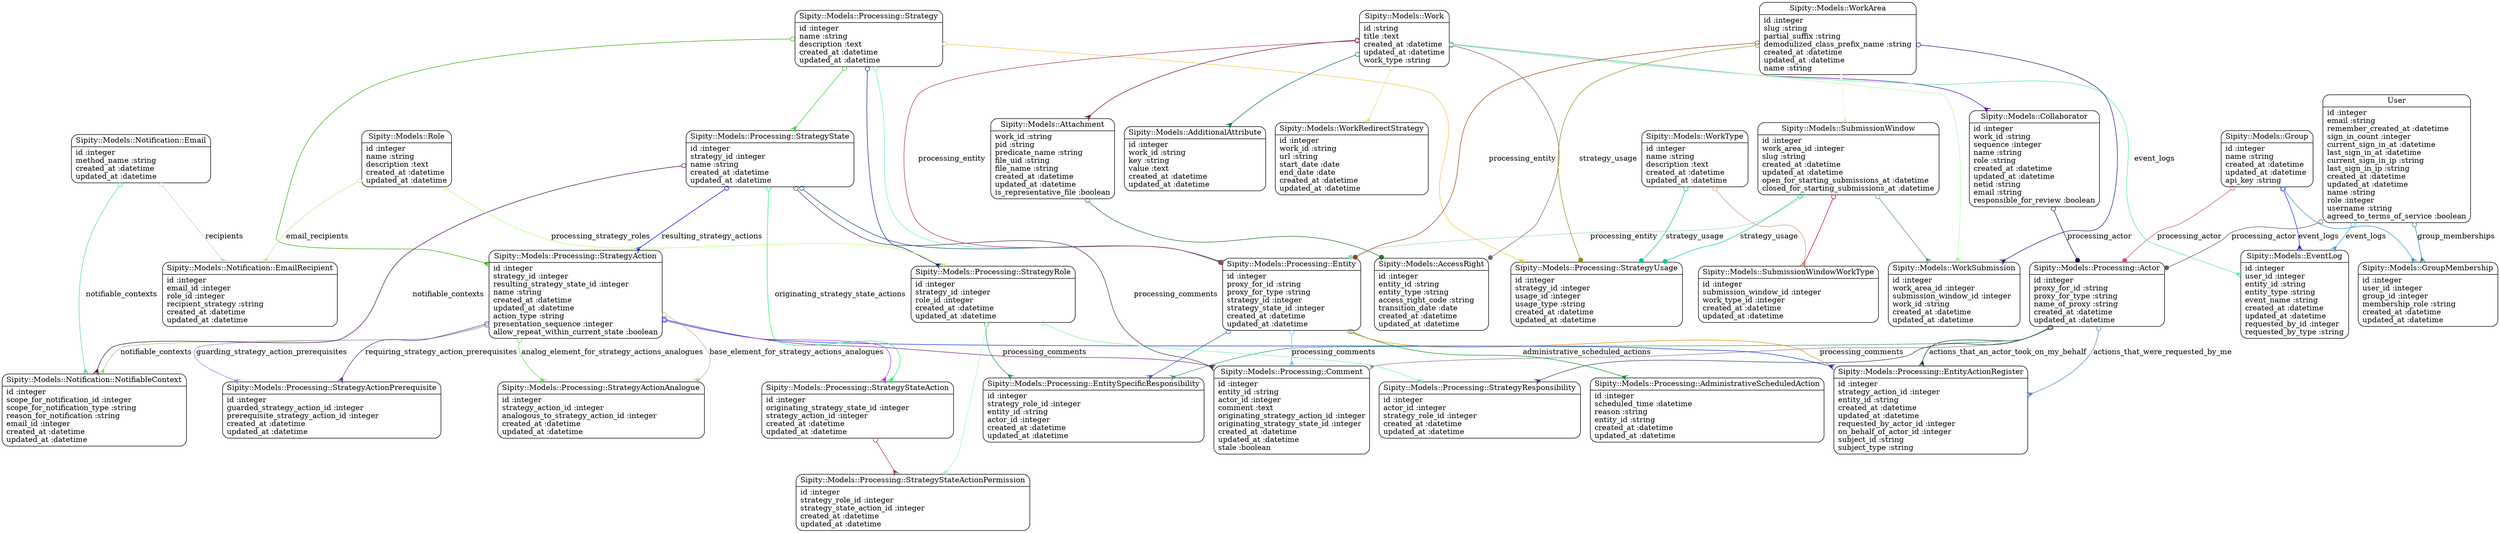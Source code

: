 digraph models_diagram {
	graph[overlap=false, splines=true]
	"Sipity::Models::AccessRight" [shape=Mrecord, label="{Sipity::Models::AccessRight|id :integer\lentity_id :string\lentity_type :string\laccess_right_code :string\ltransition_date :date\lcreated_at :datetime\lupdated_at :datetime\l}"]
	"Sipity::Models::AdditionalAttribute" [shape=Mrecord, label="{Sipity::Models::AdditionalAttribute|id :integer\lwork_id :string\lkey :string\lvalue :text\lcreated_at :datetime\lupdated_at :datetime\l}"]
	"Sipity::Models::Attachment" [shape=Mrecord, label="{Sipity::Models::Attachment|work_id :string\lpid :string\lpredicate_name :string\lfile_uid :string\lfile_name :string\lcreated_at :datetime\lupdated_at :datetime\lis_representative_file :boolean\l}"]
	"Sipity::Models::Collaborator" [shape=Mrecord, label="{Sipity::Models::Collaborator|id :integer\lwork_id :string\lsequence :integer\lname :string\lrole :string\lcreated_at :datetime\lupdated_at :datetime\lnetid :string\lemail :string\lresponsible_for_review :boolean\l}"]
	"Sipity::Models::EventLog" [shape=Mrecord, label="{Sipity::Models::EventLog|id :integer\luser_id :integer\lentity_id :string\lentity_type :string\levent_name :string\lcreated_at :datetime\lupdated_at :datetime\lrequested_by_id :integer\lrequested_by_type :string\l}"]
	"Sipity::Models::Group" [shape=Mrecord, label="{Sipity::Models::Group|id :integer\lname :string\lcreated_at :datetime\lupdated_at :datetime\lapi_key :string\l}"]
	"Sipity::Models::GroupMembership" [shape=Mrecord, label="{Sipity::Models::GroupMembership|id :integer\luser_id :integer\lgroup_id :integer\lmembership_role :string\lcreated_at :datetime\lupdated_at :datetime\l}"]
	"Sipity::Models::Notification::Email" [shape=Mrecord, label="{Sipity::Models::Notification::Email|id :integer\lmethod_name :string\lcreated_at :datetime\lupdated_at :datetime\l}"]
	"Sipity::Models::Notification::EmailRecipient" [shape=Mrecord, label="{Sipity::Models::Notification::EmailRecipient|id :integer\lemail_id :integer\lrole_id :integer\lrecipient_strategy :string\lcreated_at :datetime\lupdated_at :datetime\l}"]
	"Sipity::Models::Notification::NotifiableContext" [shape=Mrecord, label="{Sipity::Models::Notification::NotifiableContext|id :integer\lscope_for_notification_id :integer\lscope_for_notification_type :string\lreason_for_notification :string\lemail_id :integer\lcreated_at :datetime\lupdated_at :datetime\l}"]
	"Sipity::Models::Processing::Actor" [shape=Mrecord, label="{Sipity::Models::Processing::Actor|id :integer\lproxy_for_id :string\lproxy_for_type :string\lname_of_proxy :string\lcreated_at :datetime\lupdated_at :datetime\l}"]
	"Sipity::Models::Processing::AdministrativeScheduledAction" [shape=Mrecord, label="{Sipity::Models::Processing::AdministrativeScheduledAction|id :integer\lscheduled_time :datetime\lreason :string\lentity_id :string\lcreated_at :datetime\lupdated_at :datetime\l}"]
	"Sipity::Models::Processing::Comment" [shape=Mrecord, label="{Sipity::Models::Processing::Comment|id :integer\lentity_id :string\lactor_id :integer\lcomment :text\loriginating_strategy_action_id :integer\loriginating_strategy_state_id :integer\lcreated_at :datetime\lupdated_at :datetime\lstale :boolean\l}"]
	"Sipity::Models::Processing::Entity" [shape=Mrecord, label="{Sipity::Models::Processing::Entity|id :integer\lproxy_for_id :string\lproxy_for_type :string\lstrategy_id :integer\lstrategy_state_id :integer\lcreated_at :datetime\lupdated_at :datetime\l}"]
	"Sipity::Models::Processing::EntityActionRegister" [shape=Mrecord, label="{Sipity::Models::Processing::EntityActionRegister|id :integer\lstrategy_action_id :integer\lentity_id :string\lcreated_at :datetime\lupdated_at :datetime\lrequested_by_actor_id :integer\lon_behalf_of_actor_id :integer\lsubject_id :string\lsubject_type :string\l}"]
	"Sipity::Models::Processing::EntitySpecificResponsibility" [shape=Mrecord, label="{Sipity::Models::Processing::EntitySpecificResponsibility|id :integer\lstrategy_role_id :integer\lentity_id :string\lactor_id :integer\lcreated_at :datetime\lupdated_at :datetime\l}"]
	"Sipity::Models::Processing::Strategy" [shape=Mrecord, label="{Sipity::Models::Processing::Strategy|id :integer\lname :string\ldescription :text\lcreated_at :datetime\lupdated_at :datetime\l}"]
	"Sipity::Models::Processing::StrategyAction" [shape=Mrecord, label="{Sipity::Models::Processing::StrategyAction|id :integer\lstrategy_id :integer\lresulting_strategy_state_id :integer\lname :string\lcreated_at :datetime\lupdated_at :datetime\laction_type :string\lpresentation_sequence :integer\lallow_repeat_within_current_state :boolean\l}"]
	"Sipity::Models::Processing::StrategyActionAnalogue" [shape=Mrecord, label="{Sipity::Models::Processing::StrategyActionAnalogue|id :integer\lstrategy_action_id :integer\lanalogous_to_strategy_action_id :integer\lcreated_at :datetime\lupdated_at :datetime\l}"]
	"Sipity::Models::Processing::StrategyActionPrerequisite" [shape=Mrecord, label="{Sipity::Models::Processing::StrategyActionPrerequisite|id :integer\lguarded_strategy_action_id :integer\lprerequisite_strategy_action_id :integer\lcreated_at :datetime\lupdated_at :datetime\l}"]
	"Sipity::Models::Processing::StrategyResponsibility" [shape=Mrecord, label="{Sipity::Models::Processing::StrategyResponsibility|id :integer\lactor_id :integer\lstrategy_role_id :integer\lcreated_at :datetime\lupdated_at :datetime\l}"]
	"Sipity::Models::Processing::StrategyRole" [shape=Mrecord, label="{Sipity::Models::Processing::StrategyRole|id :integer\lstrategy_id :integer\lrole_id :integer\lcreated_at :datetime\lupdated_at :datetime\l}"]
	"Sipity::Models::Processing::StrategyState" [shape=Mrecord, label="{Sipity::Models::Processing::StrategyState|id :integer\lstrategy_id :integer\lname :string\lcreated_at :datetime\lupdated_at :datetime\l}"]
	"Sipity::Models::Processing::StrategyStateAction" [shape=Mrecord, label="{Sipity::Models::Processing::StrategyStateAction|id :integer\loriginating_strategy_state_id :integer\lstrategy_action_id :integer\lcreated_at :datetime\lupdated_at :datetime\l}"]
	"Sipity::Models::Processing::StrategyStateActionPermission" [shape=Mrecord, label="{Sipity::Models::Processing::StrategyStateActionPermission|id :integer\lstrategy_role_id :integer\lstrategy_state_action_id :integer\lcreated_at :datetime\lupdated_at :datetime\l}"]
	"Sipity::Models::Processing::StrategyUsage" [shape=Mrecord, label="{Sipity::Models::Processing::StrategyUsage|id :integer\lstrategy_id :integer\lusage_id :integer\lusage_type :string\lcreated_at :datetime\lupdated_at :datetime\l}"]
	"Sipity::Models::Role" [shape=Mrecord, label="{Sipity::Models::Role|id :integer\lname :string\ldescription :text\lcreated_at :datetime\lupdated_at :datetime\l}"]
	"Sipity::Models::SubmissionWindow" [shape=Mrecord, label="{Sipity::Models::SubmissionWindow|id :integer\lwork_area_id :integer\lslug :string\lcreated_at :datetime\lupdated_at :datetime\lopen_for_starting_submissions_at :datetime\lclosed_for_starting_submissions_at :datetime\l}"]
	"Sipity::Models::SubmissionWindowWorkType" [shape=Mrecord, label="{Sipity::Models::SubmissionWindowWorkType|id :integer\lsubmission_window_id :integer\lwork_type_id :integer\lcreated_at :datetime\lupdated_at :datetime\l}"]
	"Sipity::Models::Work" [shape=Mrecord, label="{Sipity::Models::Work|id :string\ltitle :text\lcreated_at :datetime\lupdated_at :datetime\lwork_type :string\l}"]
	"Sipity::Models::WorkArea" [shape=Mrecord, label="{Sipity::Models::WorkArea|id :integer\lslug :string\lpartial_suffix :string\ldemodulized_class_prefix_name :string\lcreated_at :datetime\lupdated_at :datetime\lname :string\l}"]
	"Sipity::Models::WorkRedirectStrategy" [shape=Mrecord, label="{Sipity::Models::WorkRedirectStrategy|id :integer\lwork_id :string\lurl :string\lstart_date :date\lend_date :date\lcreated_at :datetime\lupdated_at :datetime\l}"]
	"Sipity::Models::WorkSubmission" [shape=Mrecord, label="{Sipity::Models::WorkSubmission|id :integer\lwork_area_id :integer\lsubmission_window_id :integer\lwork_id :string\lcreated_at :datetime\lupdated_at :datetime\l}"]
	"Sipity::Models::WorkType" [shape=Mrecord, label="{Sipity::Models::WorkType|id :integer\lname :string\ldescription :text\lcreated_at :datetime\lupdated_at :datetime\l}"]
	"User" [shape=Mrecord, label="{User|id :integer\lemail :string\lremember_created_at :datetime\lsign_in_count :integer\lcurrent_sign_in_at :datetime\llast_sign_in_at :datetime\lcurrent_sign_in_ip :string\llast_sign_in_ip :string\lcreated_at :datetime\lupdated_at :datetime\lname :string\lrole :integer\lusername :string\lagreed_to_terms_of_service :boolean\l}"]
	"Sipity::Models::Attachment" -> "Sipity::Models::AccessRight" [arrowtail=odot, arrowhead=dot, dir=both color="#276E2C"]
	"Sipity::Models::Collaborator" -> "Sipity::Models::Processing::Actor" [label="processing_actor", arrowtail=odot, arrowhead=dot, dir=both color="#301154"]
	"Sipity::Models::Group" -> "Sipity::Models::GroupMembership" [arrowtail=odot, arrowhead=crow, dir=both color="#2B98CC"]
	"Sipity::Models::Group" -> "Sipity::Models::Processing::Actor" [label="processing_actor", arrowtail=odot, arrowhead=dot, dir=both color="#D14C87"]
	"Sipity::Models::Group" -> "Sipity::Models::EventLog" [label="event_logs", arrowtail=odot, arrowhead=crow, dir=both color="#281BFB"]
	"Sipity::Models::Notification::Email" -> "Sipity::Models::Notification::NotifiableContext" [label="notifiable_contexts", arrowtail=odot, arrowhead=crow, dir=both color="#51D7A6"]
	"Sipity::Models::Notification::Email" -> "Sipity::Models::Notification::EmailRecipient" [label="recipients", arrowtail=odot, arrowhead=crow, dir=both color="#B1E0B6"]
	"Sipity::Models::Processing::Actor" -> "Sipity::Models::Processing::StrategyResponsibility" [arrowtail=odot, arrowhead=crow, dir=both color="#37406A"]
	"Sipity::Models::Processing::Actor" -> "Sipity::Models::Processing::EntitySpecificResponsibility" [arrowtail=odot, arrowhead=crow, dir=both color="#349F60"]
	"Sipity::Models::Processing::Actor" -> "Sipity::Models::Processing::Comment" [label="processing_comments", arrowtail=odot, arrowhead=crow, dir=both color="#917691"]
	"Sipity::Models::Processing::Actor" -> "Sipity::Models::Processing::EntityActionRegister" [label="actions_that_were_requested_by_me", arrowtail=odot, arrowhead=crow, dir=both color="#4885C3"]
	"Sipity::Models::Processing::Actor" -> "Sipity::Models::Processing::EntityActionRegister" [label="actions_that_an_actor_took_on_my_behalf", arrowtail=odot, arrowhead=crow, dir=both color="#03391C"]
	"Sipity::Models::Processing::Entity" -> "Sipity::Models::Processing::EntityActionRegister" [arrowtail=odot, arrowhead=crow, dir=both color="#E39009"]
	"Sipity::Models::Processing::Entity" -> "Sipity::Models::Processing::EntitySpecificResponsibility" [arrowtail=odot, arrowhead=crow, dir=both color="#3B5CA9"]
	"Sipity::Models::Processing::Entity" -> "Sipity::Models::Processing::Comment" [label="processing_comments", arrowtail=odot, arrowhead=crow, dir=both color="#52D2F7"]
	"Sipity::Models::Processing::Entity" -> "Sipity::Models::Processing::AdministrativeScheduledAction" [label="administrative_scheduled_actions", arrowtail=odot, arrowhead=crow, dir=both color="#089A24"]
	"Sipity::Models::Processing::Strategy" -> "Sipity::Models::Processing::Entity" [arrowtail=odot, arrowhead=crow, dir=both color="#64F8AF"]
	"Sipity::Models::Processing::Strategy" -> "Sipity::Models::Processing::StrategyState" [arrowtail=odot, arrowhead=crow, dir=both color="#41CC3C"]
	"Sipity::Models::Processing::Strategy" -> "Sipity::Models::Processing::StrategyAction" [arrowtail=odot, arrowhead=crow, dir=both color="#35AE08"]
	"Sipity::Models::Processing::Strategy" -> "Sipity::Models::Processing::StrategyRole" [arrowtail=odot, arrowhead=crow, dir=both color="#0F288A"]
	"Sipity::Models::Processing::Strategy" -> "Sipity::Models::Processing::StrategyUsage" [arrowtail=odot, arrowhead=crow, dir=both color="#EDC345"]
	"Sipity::Models::Processing::StrategyAction" -> "Sipity::Models::Processing::EntityActionRegister" [arrowtail=odot, arrowhead=crow, dir=both color="#1130E3"]
	"Sipity::Models::Processing::StrategyAction" -> "Sipity::Models::Processing::StrategyStateAction" [arrowtail=odot, arrowhead=crow, dir=both color="#9C3BD6"]
	"Sipity::Models::Processing::StrategyAction" -> "Sipity::Models::Notification::NotifiableContext" [label="notifiable_contexts", arrowtail=odot, arrowhead=crow, dir=both color="#99D166"]
	"Sipity::Models::Processing::StrategyAction" -> "Sipity::Models::Processing::StrategyActionPrerequisite" [label="guarding_strategy_action_prerequisites", arrowtail=odot, arrowhead=crow, dir=both color="#9F85CF"]
	"Sipity::Models::Processing::StrategyAction" -> "Sipity::Models::Processing::StrategyActionPrerequisite" [label="requiring_strategy_action_prerequisites", arrowtail=odot, arrowhead=crow, dir=both color="#5F2F94"]
	"Sipity::Models::Processing::StrategyAction" -> "Sipity::Models::Processing::Comment" [label="processing_comments", arrowtail=odot, arrowhead=crow, dir=both color="#7B2684"]
	"Sipity::Models::Processing::StrategyAction" -> "Sipity::Models::Processing::StrategyActionAnalogue" [label="base_element_for_strategy_actions_analogues", arrowtail=odot, arrowhead=crow, dir=both color="#C1B18A"]
	"Sipity::Models::Processing::StrategyAction" -> "Sipity::Models::Processing::StrategyActionAnalogue" [label="analog_element_for_strategy_actions_analogues", arrowtail=odot, arrowhead=crow, dir=both color="#61DD48"]
	"Sipity::Models::Processing::StrategyRole" -> "Sipity::Models::Processing::StrategyResponsibility" [arrowtail=odot, arrowhead=crow, dir=both color="#75F2B7"]
	"Sipity::Models::Processing::StrategyRole" -> "Sipity::Models::Processing::StrategyStateActionPermission" [arrowtail=odot, arrowhead=crow, dir=both color="#9DF8BA"]
	"Sipity::Models::Processing::StrategyRole" -> "Sipity::Models::Processing::EntitySpecificResponsibility" [arrowtail=odot, arrowhead=crow, dir=both color="#21955B"]
	"Sipity::Models::Processing::StrategyState" -> "Sipity::Models::Processing::StrategyStateAction" [label="originating_strategy_state_actions", arrowtail=odot, arrowhead=crow, dir=both color="#17F46F"]
	"Sipity::Models::Processing::StrategyState" -> "Sipity::Models::Processing::StrategyAction" [label="resulting_strategy_actions", arrowtail=odot, arrowhead=crow, dir=both color="#060BF6"]
	"Sipity::Models::Processing::StrategyState" -> "Sipity::Models::Processing::Comment" [label="processing_comments", arrowtail=odot, arrowhead=crow, dir=both color="#453948"]
	"Sipity::Models::Processing::StrategyState" -> "Sipity::Models::Processing::Entity" [arrowtail=odot, arrowhead=crow, dir=both color="#124E71"]
	"Sipity::Models::Processing::StrategyState" -> "Sipity::Models::Notification::NotifiableContext" [label="notifiable_contexts", arrowtail=odot, arrowhead=crow, dir=both color="#490A4F"]
	"Sipity::Models::Processing::StrategyStateAction" -> "Sipity::Models::Processing::StrategyStateActionPermission" [arrowtail=odot, arrowhead=crow, dir=both color="#9B3B52"]
	"Sipity::Models::Role" -> "Sipity::Models::Processing::StrategyRole" [label="processing_strategy_roles", arrowtail=odot, arrowhead=crow, dir=both color="#B1FE5F"]
	"Sipity::Models::Role" -> "Sipity::Models::Notification::EmailRecipient" [label="email_recipients", arrowtail=odot, arrowhead=crow, dir=both color="#D8DB93"]
	"Sipity::Models::SubmissionWindow" -> "Sipity::Models::SubmissionWindowWorkType" [arrowtail=odot, arrowhead=crow, dir=both color="#C00037"]
	"Sipity::Models::SubmissionWindow" -> "Sipity::Models::WorkSubmission" [arrowtail=odot, arrowhead=crow, dir=both color="#5D8E85"]
	"Sipity::Models::SubmissionWindow" -> "Sipity::Models::Processing::Entity" [label="processing_entity", arrowtail=odot, arrowhead=dot, dir=both color="#97DBC0"]
	"Sipity::Models::SubmissionWindow" -> "Sipity::Models::Processing::StrategyUsage" [label="strategy_usage", arrowtail=odot, arrowhead=dot, dir=both color="#07CD87"]
	"Sipity::Models::Work" -> "Sipity::Models::Collaborator" [arrowtail=odot, arrowhead=crow, dir=both color="#5711B9"]
	"Sipity::Models::Work" -> "Sipity::Models::AdditionalAttribute" [arrowtail=odot, arrowhead=crow, dir=both color="#076D65"]
	"Sipity::Models::Work" -> "Sipity::Models::Attachment" [arrowtail=odot, arrowhead=crow, dir=both color="#681330"]
	"Sipity::Models::Work" -> "Sipity::Models::AccessRight" [arrowtail=odot, arrowhead=dot, dir=both color="#7D696E"]
	"Sipity::Models::Work" -> "Sipity::Models::EventLog" [label="event_logs", arrowtail=odot, arrowhead=crow, dir=both color="#52EA98"]
	"Sipity::Models::Work" -> "Sipity::Models::WorkSubmission" [arrowtail=odot, arrowhead=dot, dir=both color="#B3F6AB"]
	"Sipity::Models::Work" -> "Sipity::Models::WorkRedirectStrategy" [arrowtail=odot, arrowhead=crow, dir=both color="#E8DD7E"]
	"Sipity::Models::Work" -> "Sipity::Models::Processing::Entity" [label="processing_entity", arrowtail=odot, arrowhead=dot, dir=both color="#AD3761"]
	"Sipity::Models::WorkArea" -> "Sipity::Models::SubmissionWindow" [arrowtail=odot, arrowhead=crow, dir=both color="#FDEBC8"]
	"Sipity::Models::WorkArea" -> "Sipity::Models::WorkSubmission" [arrowtail=odot, arrowhead=crow, dir=both color="#231A87"]
	"Sipity::Models::WorkArea" -> "Sipity::Models::Processing::Entity" [label="processing_entity", arrowtail=odot, arrowhead=dot, dir=both color="#944620"]
	"Sipity::Models::WorkArea" -> "Sipity::Models::Processing::StrategyUsage" [label="strategy_usage", arrowtail=odot, arrowhead=dot, dir=both color="#988D18"]
	"Sipity::Models::WorkType" -> "Sipity::Models::SubmissionWindowWorkType" [arrowtail=odot, arrowhead=crow, dir=both color="#D29777"]
	"Sipity::Models::WorkType" -> "Sipity::Models::Processing::StrategyUsage" [label="strategy_usage", arrowtail=odot, arrowhead=dot, dir=both color="#0BC789"]
	"User" -> "Sipity::Models::GroupMembership" [label="group_memberships", arrowtail=odot, arrowhead=crow, dir=both color="#298297"]
	"User" -> "Sipity::Models::Processing::Actor" [label="processing_actor", arrowtail=odot, arrowhead=dot, dir=both color="#6D5660"]
	"User" -> "Sipity::Models::EventLog" [label="event_logs", arrowtail=odot, arrowhead=crow, dir=both color="#30A3F1"]
}
